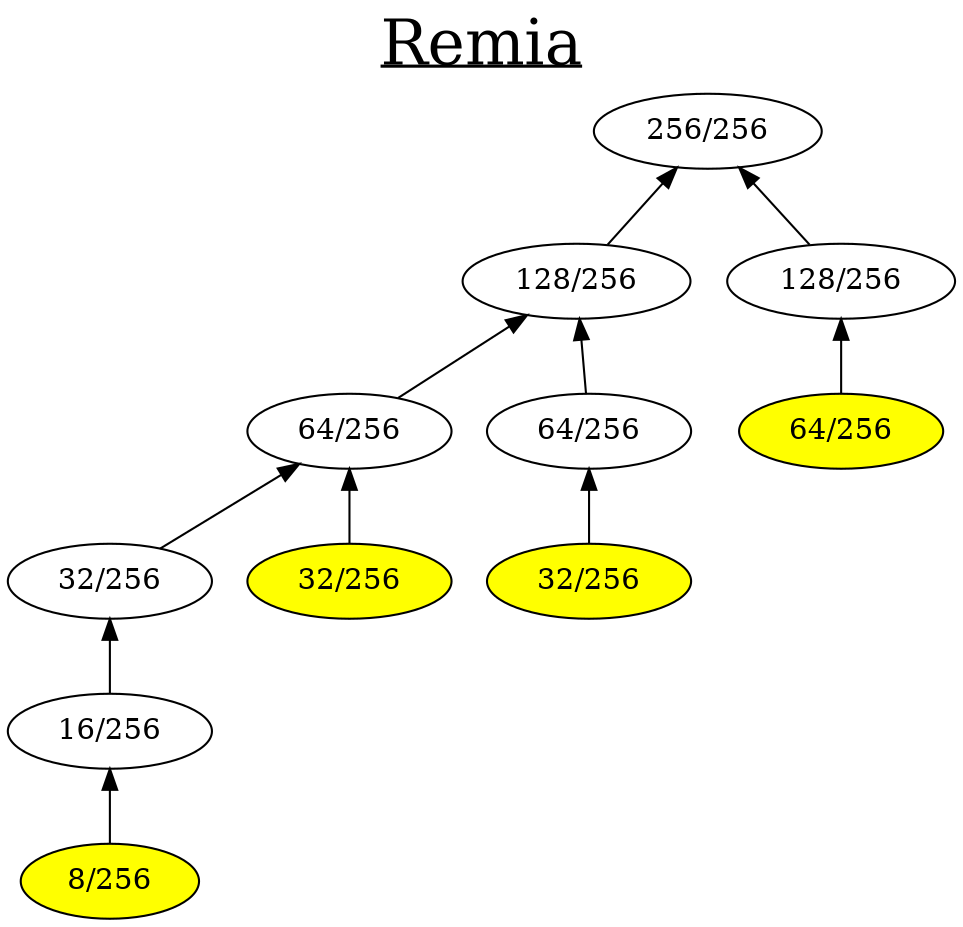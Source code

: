 digraph G { 
rankdir = BT;
graph [label= <<u>Remia</u>> , labelloc=t, fontsize=30];
101[label= " 256/256 " ];
202[label= " 128/256 " ];
202->101
203[label= " 128/256 " ];
203->101
404[label= " 64/256 " ];
404->202
405[label= " 64/256 " ];
405->202
808[label= " 32/256 " ];
808->404
809[label= " 32/256 " ];
809->404
1616[label= " 16/256 " ];
1616->808
3232[label= " 8/256 " ];
3232->1616
3232[style=filled, fillcolor=yellow];
809[style=filled, fillcolor=yellow];
810[label= " 32/256 " ];
810->405
810[style=filled, fillcolor=yellow];
406[label= " 64/256 " ];
406->203
406[style=filled, fillcolor=yellow];
}